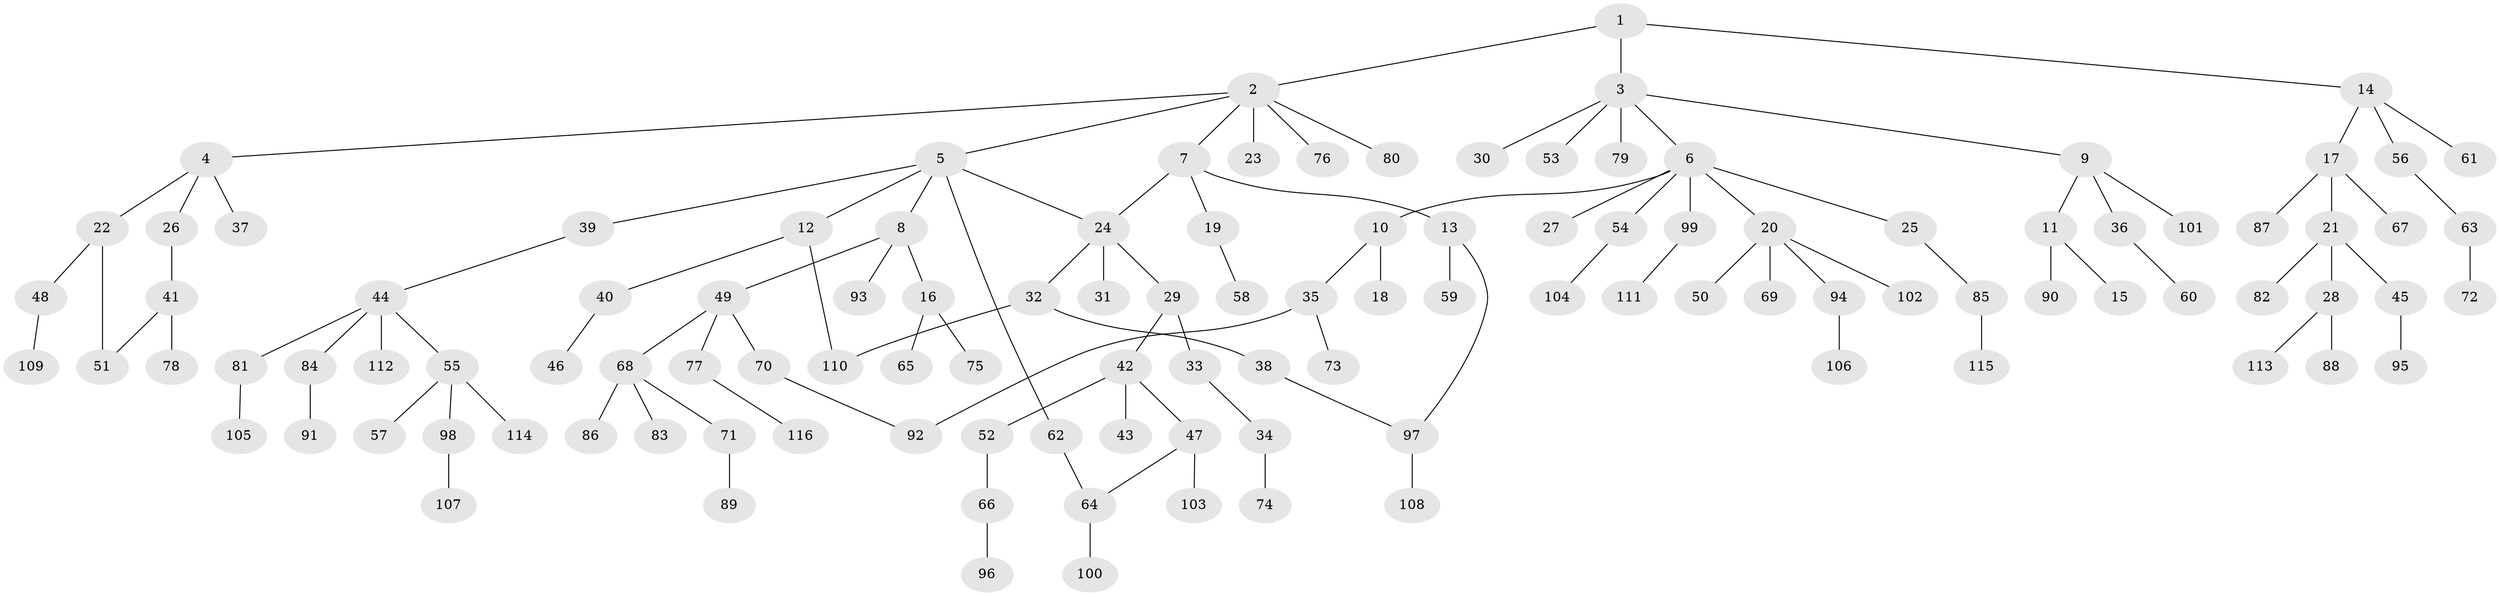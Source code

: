 // coarse degree distribution, {2: 0.24285714285714285, 6: 0.02857142857142857, 4: 0.07142857142857142, 7: 0.014285714285714285, 3: 0.2, 1: 0.42857142857142855, 5: 0.014285714285714285}
// Generated by graph-tools (version 1.1) at 2025/36/03/04/25 23:36:10]
// undirected, 116 vertices, 121 edges
graph export_dot {
  node [color=gray90,style=filled];
  1;
  2;
  3;
  4;
  5;
  6;
  7;
  8;
  9;
  10;
  11;
  12;
  13;
  14;
  15;
  16;
  17;
  18;
  19;
  20;
  21;
  22;
  23;
  24;
  25;
  26;
  27;
  28;
  29;
  30;
  31;
  32;
  33;
  34;
  35;
  36;
  37;
  38;
  39;
  40;
  41;
  42;
  43;
  44;
  45;
  46;
  47;
  48;
  49;
  50;
  51;
  52;
  53;
  54;
  55;
  56;
  57;
  58;
  59;
  60;
  61;
  62;
  63;
  64;
  65;
  66;
  67;
  68;
  69;
  70;
  71;
  72;
  73;
  74;
  75;
  76;
  77;
  78;
  79;
  80;
  81;
  82;
  83;
  84;
  85;
  86;
  87;
  88;
  89;
  90;
  91;
  92;
  93;
  94;
  95;
  96;
  97;
  98;
  99;
  100;
  101;
  102;
  103;
  104;
  105;
  106;
  107;
  108;
  109;
  110;
  111;
  112;
  113;
  114;
  115;
  116;
  1 -- 2;
  1 -- 3;
  1 -- 14;
  2 -- 4;
  2 -- 5;
  2 -- 7;
  2 -- 23;
  2 -- 76;
  2 -- 80;
  3 -- 6;
  3 -- 9;
  3 -- 30;
  3 -- 53;
  3 -- 79;
  4 -- 22;
  4 -- 26;
  4 -- 37;
  5 -- 8;
  5 -- 12;
  5 -- 24;
  5 -- 39;
  5 -- 62;
  6 -- 10;
  6 -- 20;
  6 -- 25;
  6 -- 27;
  6 -- 54;
  6 -- 99;
  7 -- 13;
  7 -- 19;
  7 -- 24;
  8 -- 16;
  8 -- 49;
  8 -- 93;
  9 -- 11;
  9 -- 36;
  9 -- 101;
  10 -- 18;
  10 -- 35;
  11 -- 15;
  11 -- 90;
  12 -- 40;
  12 -- 110;
  13 -- 59;
  13 -- 97;
  14 -- 17;
  14 -- 56;
  14 -- 61;
  16 -- 65;
  16 -- 75;
  17 -- 21;
  17 -- 67;
  17 -- 87;
  19 -- 58;
  20 -- 50;
  20 -- 69;
  20 -- 94;
  20 -- 102;
  21 -- 28;
  21 -- 45;
  21 -- 82;
  22 -- 48;
  22 -- 51;
  24 -- 29;
  24 -- 31;
  24 -- 32;
  25 -- 85;
  26 -- 41;
  28 -- 88;
  28 -- 113;
  29 -- 33;
  29 -- 42;
  32 -- 38;
  32 -- 110;
  33 -- 34;
  34 -- 74;
  35 -- 73;
  35 -- 92;
  36 -- 60;
  38 -- 97;
  39 -- 44;
  40 -- 46;
  41 -- 78;
  41 -- 51;
  42 -- 43;
  42 -- 47;
  42 -- 52;
  44 -- 55;
  44 -- 81;
  44 -- 84;
  44 -- 112;
  45 -- 95;
  47 -- 64;
  47 -- 103;
  48 -- 109;
  49 -- 68;
  49 -- 70;
  49 -- 77;
  52 -- 66;
  54 -- 104;
  55 -- 57;
  55 -- 98;
  55 -- 114;
  56 -- 63;
  62 -- 64;
  63 -- 72;
  64 -- 100;
  66 -- 96;
  68 -- 71;
  68 -- 83;
  68 -- 86;
  70 -- 92;
  71 -- 89;
  77 -- 116;
  81 -- 105;
  84 -- 91;
  85 -- 115;
  94 -- 106;
  97 -- 108;
  98 -- 107;
  99 -- 111;
}
